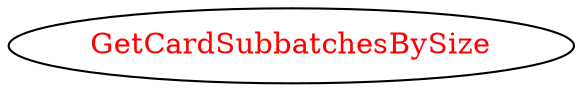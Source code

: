 digraph dependencyGraph {
 concentrate=true;
 ranksep="2.0";
 rankdir="LR"; 
 splines="ortho";
"GetCardSubbatchesBySize" [fontcolor="red"];
}